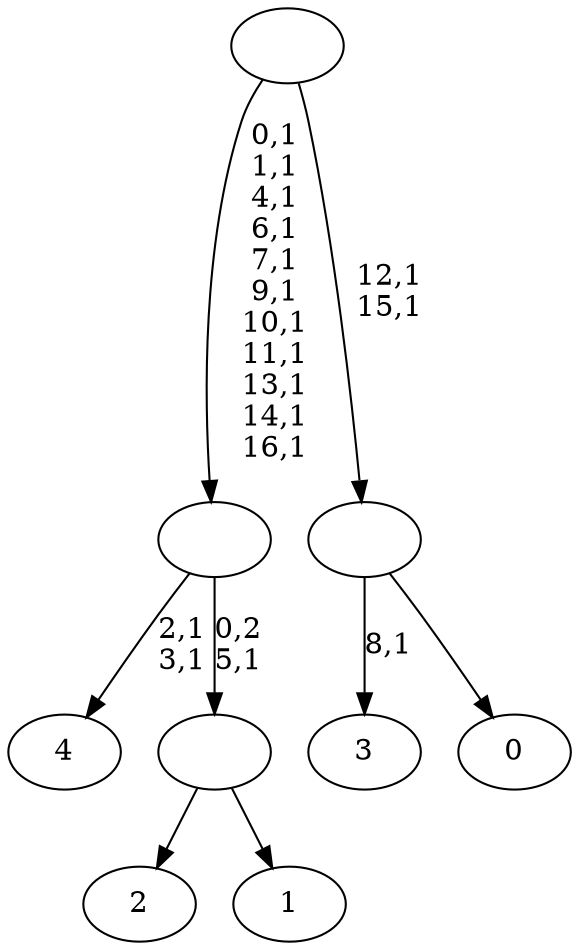digraph T {
	22 [label="4"]
	19 [label="3"]
	17 [label="2"]
	16 [label="1"]
	15 [label=""]
	14 [label=""]
	3 [label="0"]
	2 [label=""]
	0 [label=""]
	15 -> 17 [label=""]
	15 -> 16 [label=""]
	14 -> 22 [label="2,1\n3,1"]
	14 -> 15 [label="0,2\n5,1"]
	2 -> 19 [label="8,1"]
	2 -> 3 [label=""]
	0 -> 2 [label="12,1\n15,1"]
	0 -> 14 [label="0,1\n1,1\n4,1\n6,1\n7,1\n9,1\n10,1\n11,1\n13,1\n14,1\n16,1"]
}
